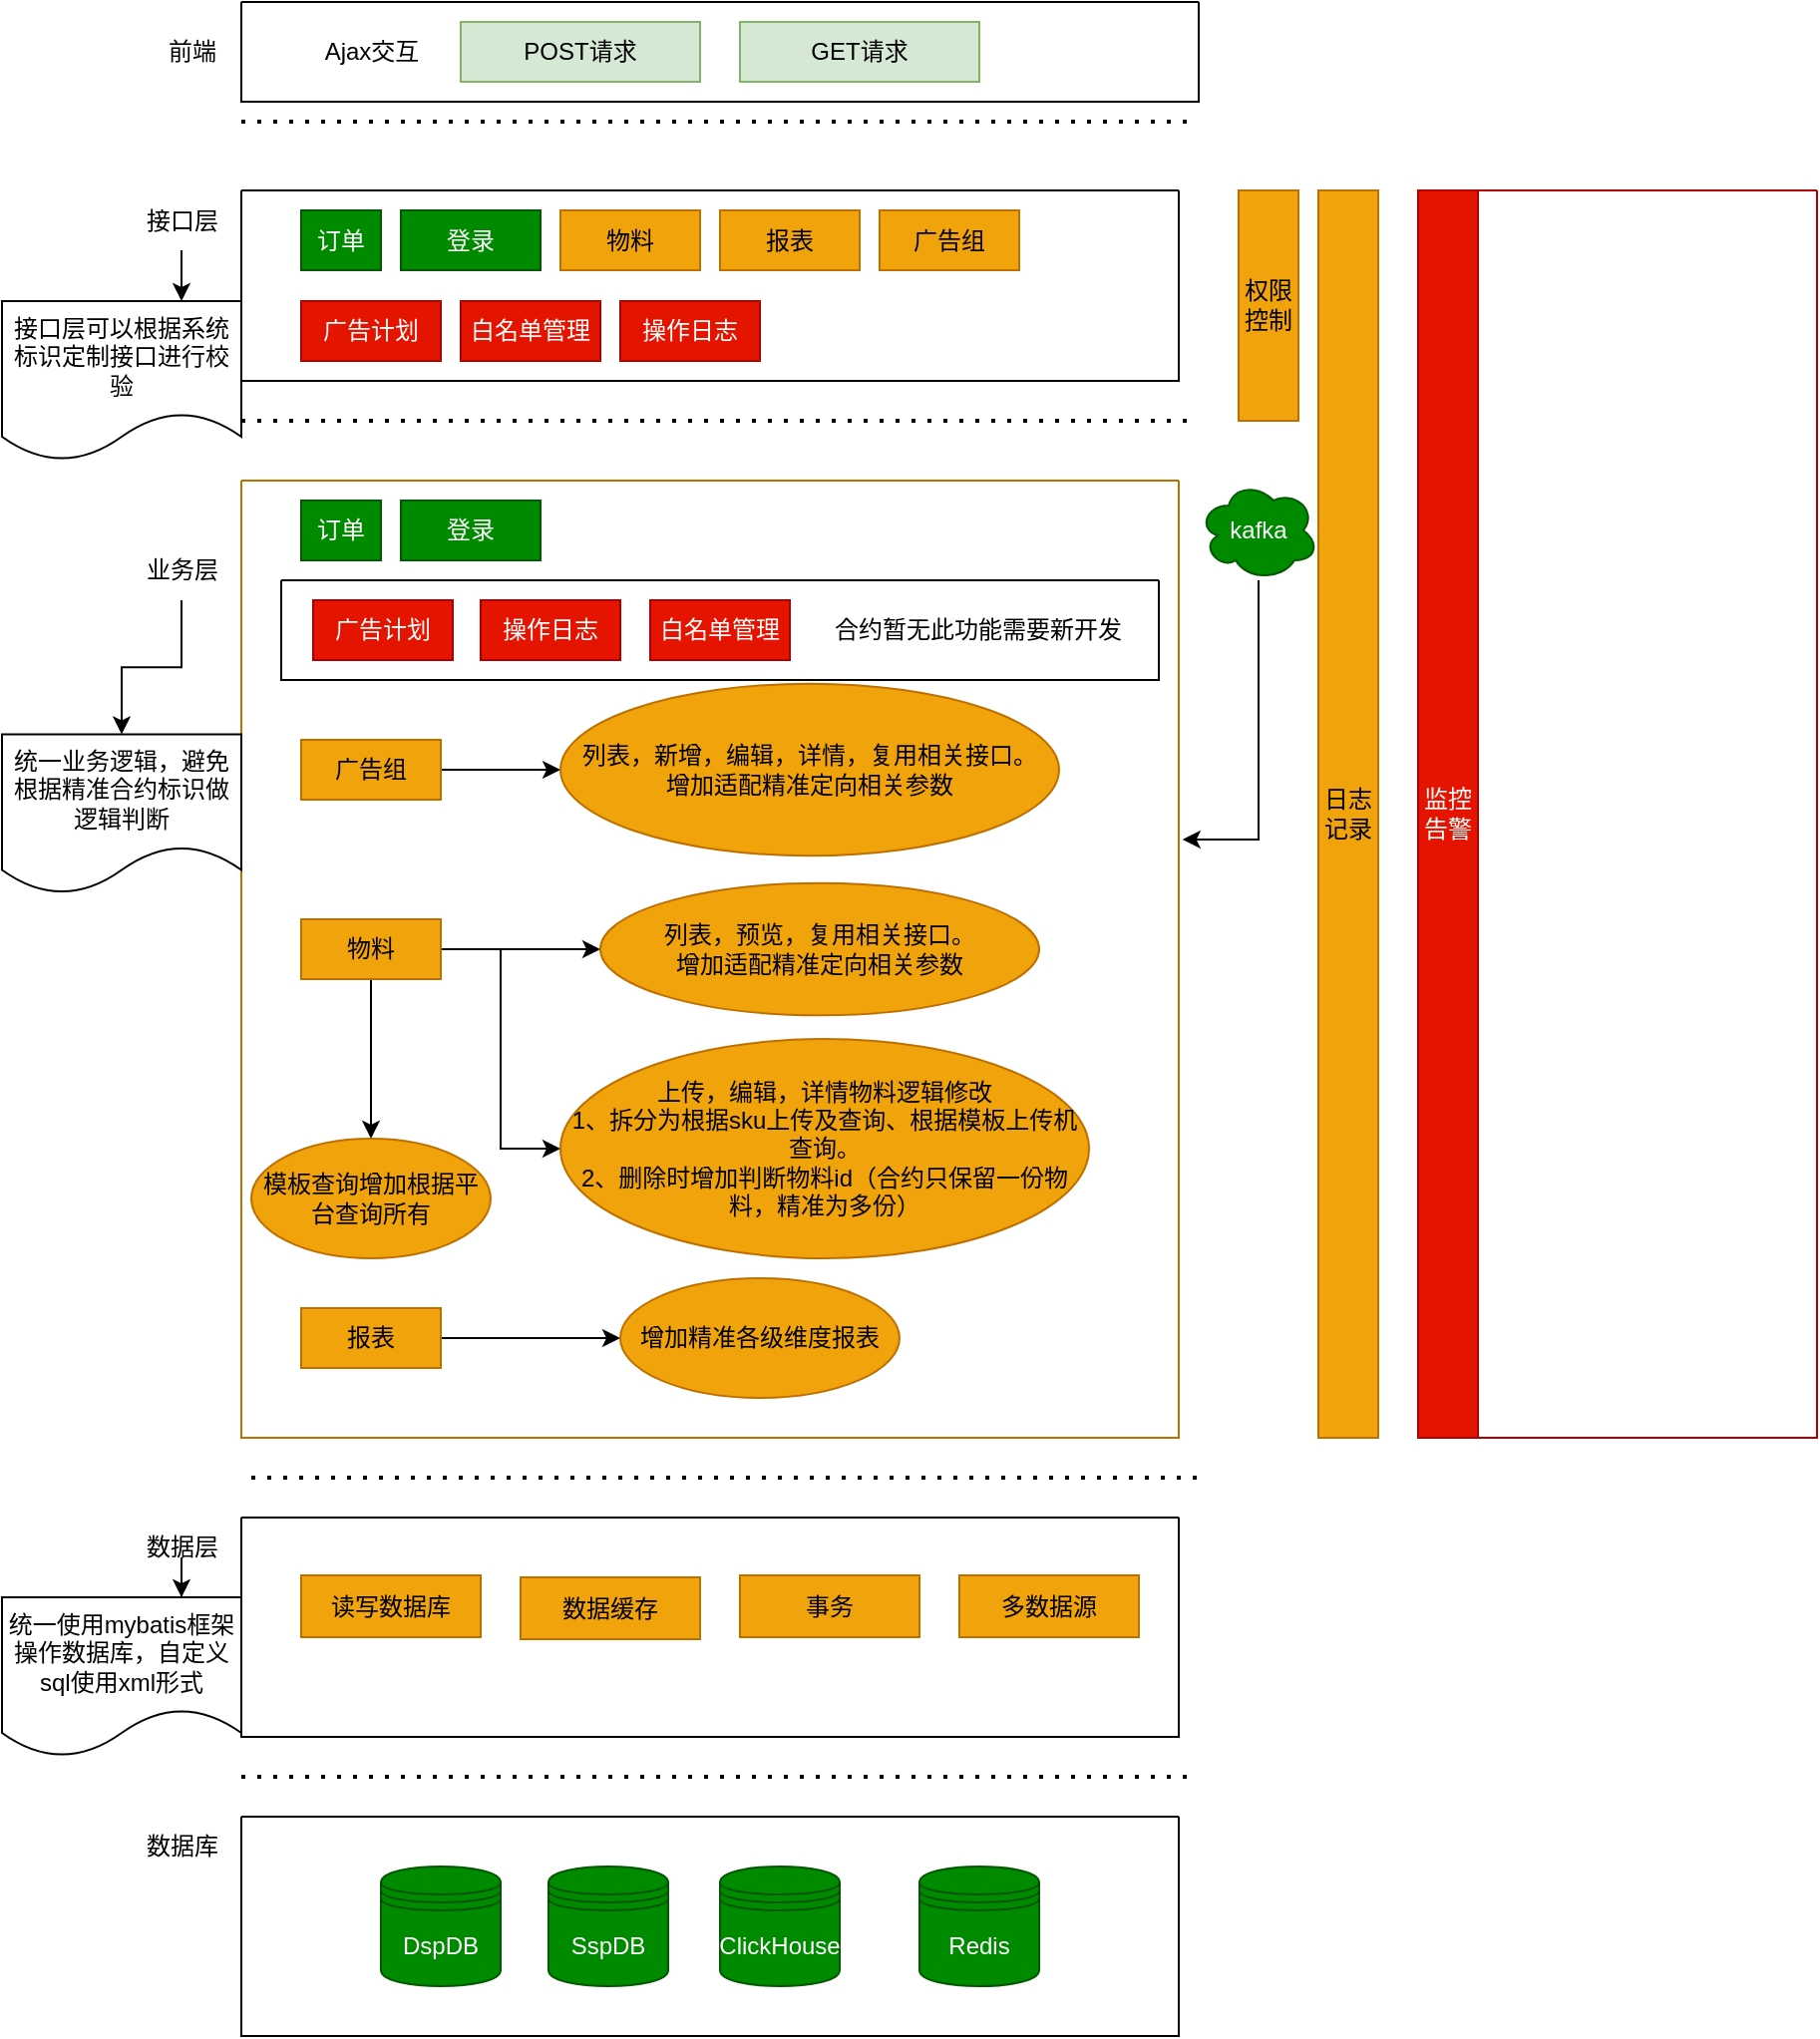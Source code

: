 <mxfile version="20.6.0" type="github">
  <diagram id="KecFklK4j0eWl7QnXn8D" name="第 1 页">
    <mxGraphModel dx="893" dy="589" grid="1" gridSize="10" guides="1" tooltips="1" connect="1" arrows="1" fold="1" page="1" pageScale="1" pageWidth="827" pageHeight="1169" math="0" shadow="0">
      <root>
        <mxCell id="0" />
        <mxCell id="1" parent="0" />
        <mxCell id="OfO5TF3sxZFxJK7zBCTe-1" value="" style="endArrow=none;dashed=1;html=1;dashPattern=1 3;strokeWidth=2;rounded=0;" edge="1" parent="1">
          <mxGeometry width="50" height="50" relative="1" as="geometry">
            <mxPoint x="200" y="440" as="sourcePoint" />
            <mxPoint x="680" y="440" as="targetPoint" />
          </mxGeometry>
        </mxCell>
        <mxCell id="OfO5TF3sxZFxJK7zBCTe-2" value="前端" style="text;html=1;align=center;verticalAlign=middle;resizable=0;points=[];autosize=1;strokeColor=none;fillColor=none;" vertex="1" parent="1">
          <mxGeometry x="150" y="390" width="50" height="30" as="geometry" />
        </mxCell>
        <mxCell id="OfO5TF3sxZFxJK7zBCTe-4" value="" style="swimlane;startSize=0;" vertex="1" parent="1">
          <mxGeometry x="200" y="380" width="480" height="50" as="geometry" />
        </mxCell>
        <mxCell id="OfO5TF3sxZFxJK7zBCTe-5" value="POST请求" style="whiteSpace=wrap;html=1;fillColor=#d5e8d4;strokeColor=#82b366;" vertex="1" parent="OfO5TF3sxZFxJK7zBCTe-4">
          <mxGeometry x="110" y="10" width="120" height="30" as="geometry" />
        </mxCell>
        <mxCell id="OfO5TF3sxZFxJK7zBCTe-6" value="Ajax交互" style="text;html=1;align=center;verticalAlign=middle;resizable=0;points=[];autosize=1;strokeColor=none;fillColor=none;" vertex="1" parent="OfO5TF3sxZFxJK7zBCTe-4">
          <mxGeometry x="30" y="10" width="70" height="30" as="geometry" />
        </mxCell>
        <mxCell id="OfO5TF3sxZFxJK7zBCTe-7" value="GET请求" style="whiteSpace=wrap;html=1;fillColor=#d5e8d4;strokeColor=#82b366;" vertex="1" parent="OfO5TF3sxZFxJK7zBCTe-4">
          <mxGeometry x="250" y="10" width="120" height="30" as="geometry" />
        </mxCell>
        <mxCell id="OfO5TF3sxZFxJK7zBCTe-75" value="" style="edgeStyle=orthogonalEdgeStyle;rounded=0;orthogonalLoop=1;jettySize=auto;html=1;entryX=0.75;entryY=0;entryDx=0;entryDy=0;" edge="1" parent="1" source="OfO5TF3sxZFxJK7zBCTe-8" target="OfO5TF3sxZFxJK7zBCTe-74">
          <mxGeometry relative="1" as="geometry" />
        </mxCell>
        <mxCell id="OfO5TF3sxZFxJK7zBCTe-8" value="接口层" style="text;html=1;align=center;verticalAlign=middle;resizable=0;points=[];autosize=1;strokeColor=none;fillColor=none;" vertex="1" parent="1">
          <mxGeometry x="140" y="474.5" width="60" height="30" as="geometry" />
        </mxCell>
        <mxCell id="OfO5TF3sxZFxJK7zBCTe-14" value="" style="endArrow=none;dashed=1;html=1;dashPattern=1 3;strokeWidth=2;rounded=0;" edge="1" parent="1">
          <mxGeometry width="50" height="50" relative="1" as="geometry">
            <mxPoint x="200" y="590" as="sourcePoint" />
            <mxPoint x="680" y="590" as="targetPoint" />
          </mxGeometry>
        </mxCell>
        <mxCell id="OfO5TF3sxZFxJK7zBCTe-15" value="" style="swimlane;startSize=0;" vertex="1" parent="1">
          <mxGeometry x="200" y="474.5" width="470" height="95.5" as="geometry" />
        </mxCell>
        <mxCell id="OfO5TF3sxZFxJK7zBCTe-16" value="订单" style="whiteSpace=wrap;html=1;fillColor=#008a00;strokeColor=#005700;fontColor=#ffffff;" vertex="1" parent="OfO5TF3sxZFxJK7zBCTe-15">
          <mxGeometry x="30" y="10" width="40" height="30" as="geometry" />
        </mxCell>
        <mxCell id="OfO5TF3sxZFxJK7zBCTe-18" value="广告计划" style="whiteSpace=wrap;html=1;fillColor=#e51400;strokeColor=#B20000;fontColor=#ffffff;" vertex="1" parent="OfO5TF3sxZFxJK7zBCTe-15">
          <mxGeometry x="30" y="55.5" width="70" height="30" as="geometry" />
        </mxCell>
        <mxCell id="OfO5TF3sxZFxJK7zBCTe-19" value="广告组" style="whiteSpace=wrap;html=1;fillColor=#f0a30a;fontColor=#000000;strokeColor=#BD7000;" vertex="1" parent="OfO5TF3sxZFxJK7zBCTe-15">
          <mxGeometry x="320" y="10" width="70" height="30" as="geometry" />
        </mxCell>
        <mxCell id="OfO5TF3sxZFxJK7zBCTe-21" value="报表" style="whiteSpace=wrap;html=1;fillColor=#f0a30a;fontColor=#000000;strokeColor=#BD7000;" vertex="1" parent="OfO5TF3sxZFxJK7zBCTe-15">
          <mxGeometry x="240" y="10" width="70" height="30" as="geometry" />
        </mxCell>
        <mxCell id="OfO5TF3sxZFxJK7zBCTe-22" value="登录" style="whiteSpace=wrap;html=1;fillColor=#008a00;fontColor=#ffffff;strokeColor=#005700;" vertex="1" parent="OfO5TF3sxZFxJK7zBCTe-15">
          <mxGeometry x="80" y="10" width="70" height="30" as="geometry" />
        </mxCell>
        <mxCell id="OfO5TF3sxZFxJK7zBCTe-23" value="白名单管理" style="whiteSpace=wrap;html=1;fillColor=#e51400;fontColor=#ffffff;strokeColor=#B20000;" vertex="1" parent="OfO5TF3sxZFxJK7zBCTe-15">
          <mxGeometry x="110" y="55.5" width="70" height="30" as="geometry" />
        </mxCell>
        <mxCell id="OfO5TF3sxZFxJK7zBCTe-24" value="操作日志" style="whiteSpace=wrap;html=1;fillColor=#e51400;fontColor=#ffffff;strokeColor=#B20000;" vertex="1" parent="OfO5TF3sxZFxJK7zBCTe-15">
          <mxGeometry x="190" y="55.5" width="70" height="30" as="geometry" />
        </mxCell>
        <mxCell id="OfO5TF3sxZFxJK7zBCTe-41" value="物料" style="whiteSpace=wrap;html=1;fillColor=#f0a30a;fontColor=#000000;strokeColor=#BD7000;" vertex="1" parent="OfO5TF3sxZFxJK7zBCTe-15">
          <mxGeometry x="160" y="10" width="70" height="30" as="geometry" />
        </mxCell>
        <mxCell id="OfO5TF3sxZFxJK7zBCTe-26" value="权限控制" style="whiteSpace=wrap;html=1;fillColor=#f0a30a;fontColor=#000000;strokeColor=#BD7000;" vertex="1" parent="1">
          <mxGeometry x="700" y="474.5" width="30" height="115.5" as="geometry" />
        </mxCell>
        <mxCell id="OfO5TF3sxZFxJK7zBCTe-27" value="日志记录" style="whiteSpace=wrap;html=1;fillColor=#f0a30a;fontColor=#000000;strokeColor=#BD7000;" vertex="1" parent="1">
          <mxGeometry x="740" y="474.5" width="30" height="625.5" as="geometry" />
        </mxCell>
        <mxCell id="OfO5TF3sxZFxJK7zBCTe-29" value="" style="swimlane;startSize=0;fillColor=#e51400;fontColor=#ffffff;strokeColor=#B20000;" vertex="1" parent="1">
          <mxGeometry x="790" y="474.5" width="200" height="625.5" as="geometry" />
        </mxCell>
        <mxCell id="OfO5TF3sxZFxJK7zBCTe-25" value="监控告警" style="whiteSpace=wrap;html=1;fillColor=#e51400;fontColor=#ffffff;strokeColor=#B20000;" vertex="1" parent="OfO5TF3sxZFxJK7zBCTe-29">
          <mxGeometry width="30" height="625.5" as="geometry" />
        </mxCell>
        <mxCell id="OfO5TF3sxZFxJK7zBCTe-72" value="" style="edgeStyle=orthogonalEdgeStyle;rounded=0;orthogonalLoop=1;jettySize=auto;html=1;" edge="1" parent="1" source="OfO5TF3sxZFxJK7zBCTe-30" target="OfO5TF3sxZFxJK7zBCTe-71">
          <mxGeometry relative="1" as="geometry" />
        </mxCell>
        <mxCell id="OfO5TF3sxZFxJK7zBCTe-30" value="业务层" style="text;html=1;align=center;verticalAlign=middle;resizable=0;points=[];autosize=1;strokeColor=none;fillColor=none;" vertex="1" parent="1">
          <mxGeometry x="140" y="650" width="60" height="30" as="geometry" />
        </mxCell>
        <mxCell id="OfO5TF3sxZFxJK7zBCTe-31" value="" style="endArrow=none;dashed=1;html=1;dashPattern=1 3;strokeWidth=2;rounded=0;" edge="1" parent="1">
          <mxGeometry width="50" height="50" relative="1" as="geometry">
            <mxPoint x="205" y="1120" as="sourcePoint" />
            <mxPoint x="685" y="1120" as="targetPoint" />
          </mxGeometry>
        </mxCell>
        <mxCell id="OfO5TF3sxZFxJK7zBCTe-32" value="" style="swimlane;startSize=0;fillColor=#f0a30a;fontColor=#000000;strokeColor=#BD7000;" vertex="1" parent="1">
          <mxGeometry x="200" y="620" width="470" height="480" as="geometry" />
        </mxCell>
        <mxCell id="OfO5TF3sxZFxJK7zBCTe-33" value="订单" style="whiteSpace=wrap;html=1;fillColor=#008a00;fontColor=#ffffff;strokeColor=#005700;" vertex="1" parent="OfO5TF3sxZFxJK7zBCTe-32">
          <mxGeometry x="30" y="10" width="40" height="30" as="geometry" />
        </mxCell>
        <mxCell id="OfO5TF3sxZFxJK7zBCTe-34" value="广告计划" style="whiteSpace=wrap;html=1;fillColor=#e51400;fontColor=#ffffff;strokeColor=#B20000;" vertex="1" parent="OfO5TF3sxZFxJK7zBCTe-32">
          <mxGeometry x="36" y="60" width="70" height="30" as="geometry" />
        </mxCell>
        <mxCell id="OfO5TF3sxZFxJK7zBCTe-46" value="" style="edgeStyle=orthogonalEdgeStyle;rounded=0;orthogonalLoop=1;jettySize=auto;html=1;" edge="1" parent="OfO5TF3sxZFxJK7zBCTe-32" source="OfO5TF3sxZFxJK7zBCTe-35" target="OfO5TF3sxZFxJK7zBCTe-45">
          <mxGeometry relative="1" as="geometry" />
        </mxCell>
        <mxCell id="OfO5TF3sxZFxJK7zBCTe-35" value="广告组" style="whiteSpace=wrap;html=1;fillColor=#f0a30a;fontColor=#000000;strokeColor=#BD7000;" vertex="1" parent="OfO5TF3sxZFxJK7zBCTe-32">
          <mxGeometry x="30" y="130" width="70" height="30" as="geometry" />
        </mxCell>
        <mxCell id="OfO5TF3sxZFxJK7zBCTe-55" value="" style="edgeStyle=orthogonalEdgeStyle;rounded=0;orthogonalLoop=1;jettySize=auto;html=1;entryX=0;entryY=0.5;entryDx=0;entryDy=0;" edge="1" parent="OfO5TF3sxZFxJK7zBCTe-32" source="OfO5TF3sxZFxJK7zBCTe-36" target="OfO5TF3sxZFxJK7zBCTe-56">
          <mxGeometry relative="1" as="geometry">
            <mxPoint x="155" y="235" as="targetPoint" />
          </mxGeometry>
        </mxCell>
        <mxCell id="OfO5TF3sxZFxJK7zBCTe-60" style="edgeStyle=orthogonalEdgeStyle;rounded=0;orthogonalLoop=1;jettySize=auto;html=1;entryX=0;entryY=0.5;entryDx=0;entryDy=0;" edge="1" parent="OfO5TF3sxZFxJK7zBCTe-32" source="OfO5TF3sxZFxJK7zBCTe-36" target="OfO5TF3sxZFxJK7zBCTe-59">
          <mxGeometry relative="1" as="geometry">
            <Array as="points">
              <mxPoint x="130" y="235" />
              <mxPoint x="130" y="335" />
            </Array>
          </mxGeometry>
        </mxCell>
        <mxCell id="OfO5TF3sxZFxJK7zBCTe-67" value="" style="edgeStyle=orthogonalEdgeStyle;rounded=0;orthogonalLoop=1;jettySize=auto;html=1;" edge="1" parent="OfO5TF3sxZFxJK7zBCTe-32" source="OfO5TF3sxZFxJK7zBCTe-36" target="OfO5TF3sxZFxJK7zBCTe-66">
          <mxGeometry relative="1" as="geometry" />
        </mxCell>
        <mxCell id="OfO5TF3sxZFxJK7zBCTe-36" value="物料" style="whiteSpace=wrap;html=1;fillColor=#f0a30a;fontColor=#000000;strokeColor=#BD7000;" vertex="1" parent="OfO5TF3sxZFxJK7zBCTe-32">
          <mxGeometry x="30" y="220" width="70" height="30" as="geometry" />
        </mxCell>
        <mxCell id="OfO5TF3sxZFxJK7zBCTe-65" value="" style="edgeStyle=orthogonalEdgeStyle;rounded=0;orthogonalLoop=1;jettySize=auto;html=1;entryX=0;entryY=0.5;entryDx=0;entryDy=0;" edge="1" parent="OfO5TF3sxZFxJK7zBCTe-32" source="OfO5TF3sxZFxJK7zBCTe-37" target="OfO5TF3sxZFxJK7zBCTe-64">
          <mxGeometry relative="1" as="geometry" />
        </mxCell>
        <mxCell id="OfO5TF3sxZFxJK7zBCTe-37" value="报表" style="whiteSpace=wrap;html=1;fillColor=#f0a30a;fontColor=#000000;strokeColor=#BD7000;" vertex="1" parent="OfO5TF3sxZFxJK7zBCTe-32">
          <mxGeometry x="30" y="415" width="70" height="30" as="geometry" />
        </mxCell>
        <mxCell id="OfO5TF3sxZFxJK7zBCTe-38" value="登录" style="whiteSpace=wrap;html=1;fillColor=#008a00;fontColor=#ffffff;strokeColor=#005700;" vertex="1" parent="OfO5TF3sxZFxJK7zBCTe-32">
          <mxGeometry x="80" y="10" width="70" height="30" as="geometry" />
        </mxCell>
        <mxCell id="OfO5TF3sxZFxJK7zBCTe-45" value="列表，新增，编辑，详情，复用相关接口。&lt;br&gt;增加适配精准定向相关参数" style="ellipse;whiteSpace=wrap;html=1;fillColor=#f0a30a;strokeColor=#BD7000;fontColor=#000000;" vertex="1" parent="OfO5TF3sxZFxJK7zBCTe-32">
          <mxGeometry x="160" y="101.88" width="250" height="86.25" as="geometry" />
        </mxCell>
        <mxCell id="OfO5TF3sxZFxJK7zBCTe-52" value="" style="swimlane;startSize=0;" vertex="1" parent="OfO5TF3sxZFxJK7zBCTe-32">
          <mxGeometry x="20" y="50" width="440" height="50" as="geometry" />
        </mxCell>
        <mxCell id="OfO5TF3sxZFxJK7zBCTe-53" value="合约暂无此功能需要新开发" style="text;html=1;align=center;verticalAlign=middle;resizable=0;points=[];autosize=1;strokeColor=none;fillColor=none;" vertex="1" parent="OfO5TF3sxZFxJK7zBCTe-52">
          <mxGeometry x="264" y="10" width="170" height="30" as="geometry" />
        </mxCell>
        <mxCell id="OfO5TF3sxZFxJK7zBCTe-40" value="操作日志" style="whiteSpace=wrap;html=1;fillColor=#e51400;fontColor=#ffffff;strokeColor=#B20000;" vertex="1" parent="OfO5TF3sxZFxJK7zBCTe-52">
          <mxGeometry x="100" y="10" width="70" height="30" as="geometry" />
        </mxCell>
        <mxCell id="OfO5TF3sxZFxJK7zBCTe-39" value="白名单管理" style="whiteSpace=wrap;html=1;fillColor=#e51400;fontColor=#ffffff;strokeColor=#B20000;" vertex="1" parent="OfO5TF3sxZFxJK7zBCTe-52">
          <mxGeometry x="185" y="10" width="70" height="30" as="geometry" />
        </mxCell>
        <mxCell id="OfO5TF3sxZFxJK7zBCTe-56" value="列表，预览，复用相关接口。&lt;br&gt;增加适配精准定向相关参数" style="ellipse;whiteSpace=wrap;html=1;fillColor=#f0a30a;strokeColor=#BD7000;fontColor=#000000;" vertex="1" parent="OfO5TF3sxZFxJK7zBCTe-32">
          <mxGeometry x="180" y="201.88" width="220" height="66.25" as="geometry" />
        </mxCell>
        <mxCell id="OfO5TF3sxZFxJK7zBCTe-59" value="上传，编辑，详情物料逻辑修改&lt;br&gt;1、拆分为根据sku上传及查询、根据模板上传机查询。&lt;br&gt;2、删除时增加判断物料id（合约只保留一份物料，精准为多份）" style="ellipse;whiteSpace=wrap;html=1;fillColor=#f0a30a;strokeColor=#BD7000;fontColor=#000000;" vertex="1" parent="OfO5TF3sxZFxJK7zBCTe-32">
          <mxGeometry x="160" y="280" width="265" height="110" as="geometry" />
        </mxCell>
        <mxCell id="OfO5TF3sxZFxJK7zBCTe-64" value="增加精准各级维度报表" style="ellipse;whiteSpace=wrap;html=1;fillColor=#f0a30a;strokeColor=#BD7000;fontColor=#000000;" vertex="1" parent="OfO5TF3sxZFxJK7zBCTe-32">
          <mxGeometry x="190" y="400" width="140" height="60" as="geometry" />
        </mxCell>
        <mxCell id="OfO5TF3sxZFxJK7zBCTe-66" value="模板查询增加根据平台查询所有" style="ellipse;whiteSpace=wrap;html=1;fillColor=#f0a30a;strokeColor=#BD7000;fontColor=#000000;" vertex="1" parent="OfO5TF3sxZFxJK7zBCTe-32">
          <mxGeometry x="5" y="330" width="120" height="60" as="geometry" />
        </mxCell>
        <mxCell id="OfO5TF3sxZFxJK7zBCTe-79" value="" style="edgeStyle=orthogonalEdgeStyle;rounded=0;orthogonalLoop=1;jettySize=auto;html=1;entryX=0.75;entryY=0;entryDx=0;entryDy=0;" edge="1" parent="1" source="OfO5TF3sxZFxJK7zBCTe-68" target="OfO5TF3sxZFxJK7zBCTe-78">
          <mxGeometry relative="1" as="geometry" />
        </mxCell>
        <mxCell id="OfO5TF3sxZFxJK7zBCTe-68" value="数据层" style="text;html=1;align=center;verticalAlign=middle;resizable=0;points=[];autosize=1;strokeColor=none;fillColor=none;" vertex="1" parent="1">
          <mxGeometry x="140" y="1140" width="60" height="30" as="geometry" />
        </mxCell>
        <mxCell id="OfO5TF3sxZFxJK7zBCTe-71" value="统一业务逻辑，避免根据精准合约标识做逻辑判断" style="shape=document;whiteSpace=wrap;html=1;boundedLbl=1;" vertex="1" parent="1">
          <mxGeometry x="80" y="747.25" width="120" height="80" as="geometry" />
        </mxCell>
        <mxCell id="OfO5TF3sxZFxJK7zBCTe-74" value="接口层可以根据系统标识定制接口进行校验" style="shape=document;whiteSpace=wrap;html=1;boundedLbl=1;" vertex="1" parent="1">
          <mxGeometry x="80" y="530" width="120" height="80" as="geometry" />
        </mxCell>
        <mxCell id="OfO5TF3sxZFxJK7zBCTe-76" value="" style="swimlane;startSize=0;" vertex="1" parent="1">
          <mxGeometry x="200" y="1140" width="470" height="110" as="geometry" />
        </mxCell>
        <mxCell id="OfO5TF3sxZFxJK7zBCTe-77" value="读写数据库" style="whiteSpace=wrap;html=1;fillColor=#f0a30a;fontColor=#000000;strokeColor=#BD7000;" vertex="1" parent="OfO5TF3sxZFxJK7zBCTe-76">
          <mxGeometry x="30" y="29" width="90" height="31" as="geometry" />
        </mxCell>
        <mxCell id="OfO5TF3sxZFxJK7zBCTe-80" value="数据缓存" style="whiteSpace=wrap;html=1;fillColor=#f0a30a;fontColor=#000000;strokeColor=#BD7000;" vertex="1" parent="OfO5TF3sxZFxJK7zBCTe-76">
          <mxGeometry x="140" y="30" width="90" height="31" as="geometry" />
        </mxCell>
        <mxCell id="OfO5TF3sxZFxJK7zBCTe-81" value="事务" style="whiteSpace=wrap;html=1;fillColor=#f0a30a;fontColor=#000000;strokeColor=#BD7000;" vertex="1" parent="OfO5TF3sxZFxJK7zBCTe-76">
          <mxGeometry x="250" y="29" width="90" height="31" as="geometry" />
        </mxCell>
        <mxCell id="OfO5TF3sxZFxJK7zBCTe-94" value="多数据源" style="whiteSpace=wrap;html=1;fillColor=#f0a30a;fontColor=#000000;strokeColor=#BD7000;" vertex="1" parent="OfO5TF3sxZFxJK7zBCTe-76">
          <mxGeometry x="360" y="29" width="90" height="31" as="geometry" />
        </mxCell>
        <mxCell id="OfO5TF3sxZFxJK7zBCTe-78" value="统一使用mybatis框架操作数据库，自定义sql使用xml形式" style="shape=document;whiteSpace=wrap;html=1;boundedLbl=1;" vertex="1" parent="1">
          <mxGeometry x="80" y="1180" width="120" height="80" as="geometry" />
        </mxCell>
        <mxCell id="OfO5TF3sxZFxJK7zBCTe-87" value="" style="swimlane;startSize=0;" vertex="1" parent="1">
          <mxGeometry x="200" y="1290" width="470" height="110" as="geometry" />
        </mxCell>
        <mxCell id="OfO5TF3sxZFxJK7zBCTe-92" value="DspDB" style="shape=datastore;whiteSpace=wrap;html=1;fillColor=#008a00;fontColor=#ffffff;strokeColor=#005700;" vertex="1" parent="OfO5TF3sxZFxJK7zBCTe-87">
          <mxGeometry x="70" y="25" width="60" height="60" as="geometry" />
        </mxCell>
        <mxCell id="OfO5TF3sxZFxJK7zBCTe-93" value="SspDB" style="shape=datastore;whiteSpace=wrap;html=1;fillColor=#008a00;fontColor=#ffffff;strokeColor=#005700;" vertex="1" parent="OfO5TF3sxZFxJK7zBCTe-87">
          <mxGeometry x="154" y="25" width="60" height="60" as="geometry" />
        </mxCell>
        <mxCell id="OfO5TF3sxZFxJK7zBCTe-95" value="ClickHouse" style="shape=datastore;whiteSpace=wrap;html=1;fillColor=#008a00;fontColor=#ffffff;strokeColor=#005700;" vertex="1" parent="OfO5TF3sxZFxJK7zBCTe-87">
          <mxGeometry x="240" y="25" width="60" height="60" as="geometry" />
        </mxCell>
        <mxCell id="OfO5TF3sxZFxJK7zBCTe-96" value="Redis" style="shape=datastore;whiteSpace=wrap;html=1;fillColor=#008a00;fontColor=#ffffff;strokeColor=#005700;" vertex="1" parent="OfO5TF3sxZFxJK7zBCTe-87">
          <mxGeometry x="340" y="25" width="60" height="60" as="geometry" />
        </mxCell>
        <mxCell id="OfO5TF3sxZFxJK7zBCTe-91" value="数据库" style="text;html=1;align=center;verticalAlign=middle;resizable=0;points=[];autosize=1;strokeColor=none;fillColor=none;" vertex="1" parent="1">
          <mxGeometry x="140" y="1290" width="60" height="30" as="geometry" />
        </mxCell>
        <mxCell id="OfO5TF3sxZFxJK7zBCTe-97" value="" style="endArrow=none;dashed=1;html=1;dashPattern=1 3;strokeWidth=2;rounded=0;" edge="1" parent="1">
          <mxGeometry width="50" height="50" relative="1" as="geometry">
            <mxPoint x="200" y="1270" as="sourcePoint" />
            <mxPoint x="680" y="1270" as="targetPoint" />
          </mxGeometry>
        </mxCell>
        <mxCell id="OfO5TF3sxZFxJK7zBCTe-103" style="edgeStyle=orthogonalEdgeStyle;rounded=0;orthogonalLoop=1;jettySize=auto;html=1;entryX=1.004;entryY=0.375;entryDx=0;entryDy=0;entryPerimeter=0;" edge="1" parent="1" source="OfO5TF3sxZFxJK7zBCTe-100" target="OfO5TF3sxZFxJK7zBCTe-32">
          <mxGeometry relative="1" as="geometry">
            <Array as="points">
              <mxPoint x="710" y="800" />
            </Array>
          </mxGeometry>
        </mxCell>
        <mxCell id="OfO5TF3sxZFxJK7zBCTe-100" value="kafka" style="ellipse;shape=cloud;whiteSpace=wrap;html=1;fillColor=#008a00;fontColor=#ffffff;strokeColor=#005700;" vertex="1" parent="1">
          <mxGeometry x="680" y="620" width="60" height="50" as="geometry" />
        </mxCell>
      </root>
    </mxGraphModel>
  </diagram>
</mxfile>
